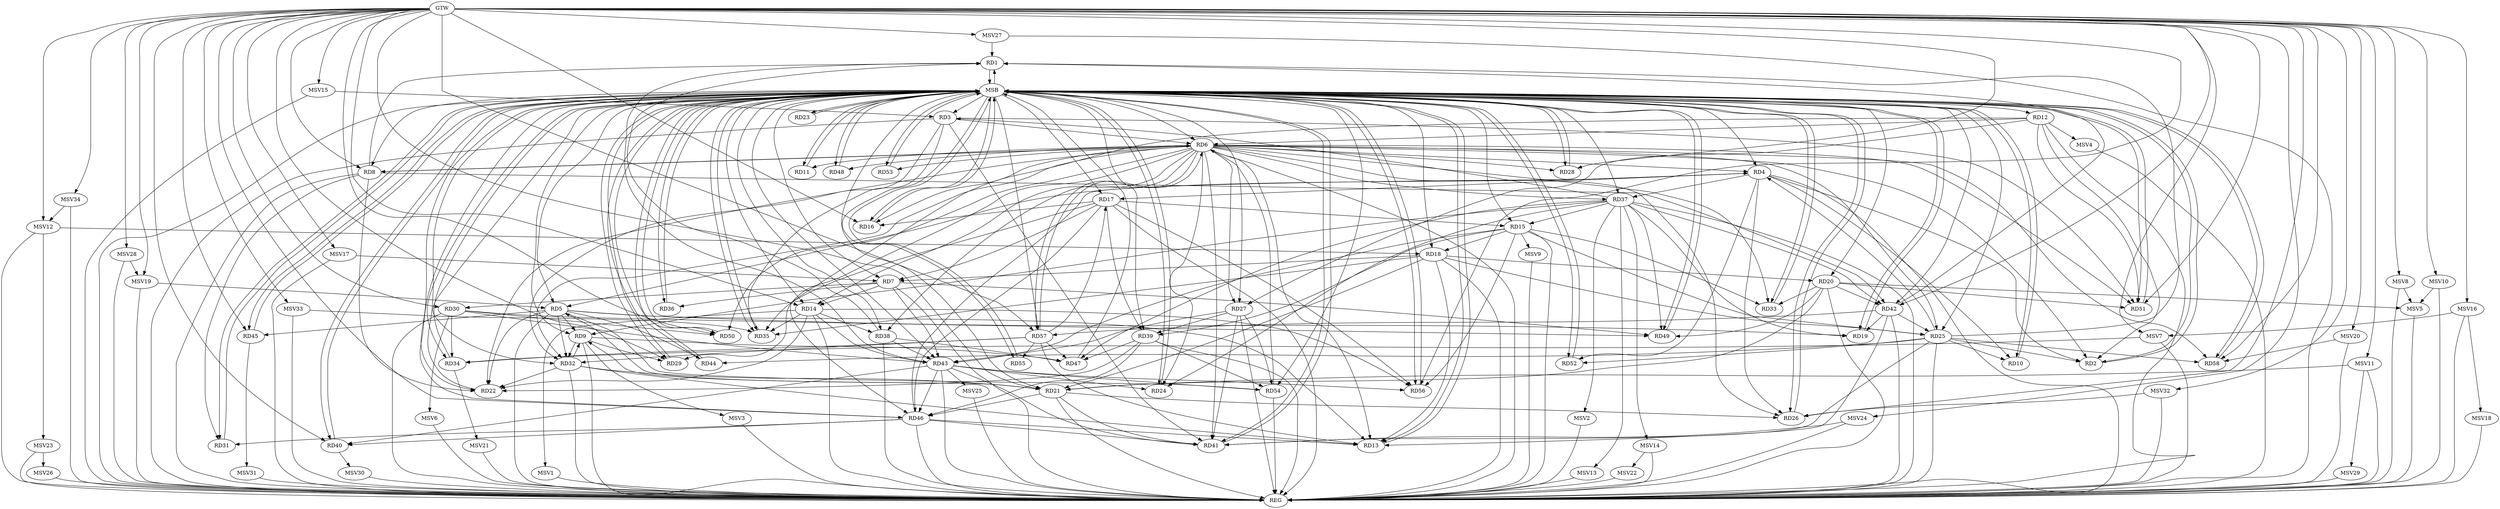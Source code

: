 strict digraph G {
  RD1 [ label="RD1" ];
  RD2 [ label="RD2" ];
  RD3 [ label="RD3" ];
  RD4 [ label="RD4" ];
  RD5 [ label="RD5" ];
  RD6 [ label="RD6" ];
  RD7 [ label="RD7" ];
  RD8 [ label="RD8" ];
  RD9 [ label="RD9" ];
  RD10 [ label="RD10" ];
  RD11 [ label="RD11" ];
  RD12 [ label="RD12" ];
  RD13 [ label="RD13" ];
  RD14 [ label="RD14" ];
  RD15 [ label="RD15" ];
  RD16 [ label="RD16" ];
  RD17 [ label="RD17" ];
  RD18 [ label="RD18" ];
  RD19 [ label="RD19" ];
  RD20 [ label="RD20" ];
  RD21 [ label="RD21" ];
  RD22 [ label="RD22" ];
  RD23 [ label="RD23" ];
  RD24 [ label="RD24" ];
  RD25 [ label="RD25" ];
  RD26 [ label="RD26" ];
  RD27 [ label="RD27" ];
  RD28 [ label="RD28" ];
  RD29 [ label="RD29" ];
  RD30 [ label="RD30" ];
  RD31 [ label="RD31" ];
  RD32 [ label="RD32" ];
  RD33 [ label="RD33" ];
  RD34 [ label="RD34" ];
  RD35 [ label="RD35" ];
  RD36 [ label="RD36" ];
  RD37 [ label="RD37" ];
  RD38 [ label="RD38" ];
  RD39 [ label="RD39" ];
  RD40 [ label="RD40" ];
  RD41 [ label="RD41" ];
  RD42 [ label="RD42" ];
  RD43 [ label="RD43" ];
  RD44 [ label="RD44" ];
  RD45 [ label="RD45" ];
  RD46 [ label="RD46" ];
  RD47 [ label="RD47" ];
  RD48 [ label="RD48" ];
  RD49 [ label="RD49" ];
  RD50 [ label="RD50" ];
  RD51 [ label="RD51" ];
  RD52 [ label="RD52" ];
  RD53 [ label="RD53" ];
  RD54 [ label="RD54" ];
  RD55 [ label="RD55" ];
  RD56 [ label="RD56" ];
  RD57 [ label="RD57" ];
  RD58 [ label="RD58" ];
  GTW [ label="GTW" ];
  REG [ label="REG" ];
  MSB [ label="MSB" ];
  MSV1 [ label="MSV1" ];
  MSV2 [ label="MSV2" ];
  MSV3 [ label="MSV3" ];
  MSV4 [ label="MSV4" ];
  MSV5 [ label="MSV5" ];
  MSV6 [ label="MSV6" ];
  MSV7 [ label="MSV7" ];
  MSV8 [ label="MSV8" ];
  MSV9 [ label="MSV9" ];
  MSV10 [ label="MSV10" ];
  MSV11 [ label="MSV11" ];
  MSV12 [ label="MSV12" ];
  MSV13 [ label="MSV13" ];
  MSV14 [ label="MSV14" ];
  MSV15 [ label="MSV15" ];
  MSV16 [ label="MSV16" ];
  MSV17 [ label="MSV17" ];
  MSV18 [ label="MSV18" ];
  MSV19 [ label="MSV19" ];
  MSV20 [ label="MSV20" ];
  MSV21 [ label="MSV21" ];
  MSV22 [ label="MSV22" ];
  MSV23 [ label="MSV23" ];
  MSV24 [ label="MSV24" ];
  MSV25 [ label="MSV25" ];
  MSV26 [ label="MSV26" ];
  MSV27 [ label="MSV27" ];
  MSV28 [ label="MSV28" ];
  MSV29 [ label="MSV29" ];
  MSV30 [ label="MSV30" ];
  MSV31 [ label="MSV31" ];
  MSV32 [ label="MSV32" ];
  MSV33 [ label="MSV33" ];
  MSV34 [ label="MSV34" ];
  RD8 -> RD1;
  RD25 -> RD1;
  RD38 -> RD1;
  RD42 -> RD1;
  RD43 -> RD1;
  RD4 -> RD2;
  RD12 -> RD2;
  RD25 -> RD2;
  RD3 -> RD6;
  RD3 -> RD32;
  RD3 -> RD35;
  RD37 -> RD3;
  RD3 -> RD41;
  RD3 -> RD51;
  RD4 -> RD5;
  RD6 -> RD4;
  RD4 -> RD10;
  RD4 -> RD17;
  RD25 -> RD4;
  RD4 -> RD26;
  RD4 -> RD37;
  RD46 -> RD4;
  RD4 -> RD52;
  RD5 -> RD9;
  RD5 -> RD13;
  RD5 -> RD19;
  RD21 -> RD5;
  RD5 -> RD22;
  RD5 -> RD32;
  RD5 -> RD44;
  RD5 -> RD45;
  RD5 -> RD54;
  RD8 -> RD6;
  RD12 -> RD6;
  RD6 -> RD13;
  RD6 -> RD24;
  RD6 -> RD25;
  RD6 -> RD26;
  RD6 -> RD32;
  RD6 -> RD38;
  RD6 -> RD41;
  RD6 -> RD50;
  RD6 -> RD51;
  RD54 -> RD6;
  RD57 -> RD6;
  RD7 -> RD14;
  RD17 -> RD7;
  RD18 -> RD7;
  RD7 -> RD30;
  RD7 -> RD36;
  RD7 -> RD43;
  RD7 -> RD49;
  RD8 -> RD22;
  RD8 -> RD31;
  RD8 -> RD42;
  RD21 -> RD9;
  RD9 -> RD29;
  RD9 -> RD32;
  RD32 -> RD9;
  RD37 -> RD9;
  RD9 -> RD47;
  RD25 -> RD10;
  RD12 -> RD27;
  RD12 -> RD46;
  RD12 -> RD51;
  RD18 -> RD13;
  RD32 -> RD13;
  RD42 -> RD13;
  RD46 -> RD13;
  RD57 -> RD13;
  RD14 -> RD22;
  RD14 -> RD35;
  RD14 -> RD38;
  RD14 -> RD43;
  RD14 -> RD56;
  RD17 -> RD15;
  RD15 -> RD18;
  RD15 -> RD25;
  RD15 -> RD33;
  RD37 -> RD15;
  RD15 -> RD39;
  RD15 -> RD43;
  RD15 -> RD56;
  RD17 -> RD16;
  RD17 -> RD35;
  RD17 -> RD39;
  RD17 -> RD46;
  RD17 -> RD56;
  RD57 -> RD17;
  RD18 -> RD20;
  RD18 -> RD21;
  RD18 -> RD25;
  RD18 -> RD35;
  RD37 -> RD19;
  RD42 -> RD19;
  RD20 -> RD21;
  RD20 -> RD33;
  RD20 -> RD42;
  RD20 -> RD49;
  RD20 -> RD51;
  RD21 -> RD26;
  RD32 -> RD21;
  RD21 -> RD41;
  RD21 -> RD46;
  RD32 -> RD22;
  RD39 -> RD22;
  RD37 -> RD24;
  RD43 -> RD24;
  RD25 -> RD41;
  RD42 -> RD25;
  RD25 -> RD44;
  RD25 -> RD52;
  RD25 -> RD58;
  RD27 -> RD39;
  RD27 -> RD41;
  RD27 -> RD43;
  RD27 -> RD54;
  RD30 -> RD34;
  RD30 -> RD43;
  RD30 -> RD49;
  RD30 -> RD50;
  RD46 -> RD31;
  RD57 -> RD32;
  RD57 -> RD34;
  RD37 -> RD42;
  RD37 -> RD47;
  RD37 -> RD49;
  RD38 -> RD43;
  RD38 -> RD47;
  RD39 -> RD46;
  RD39 -> RD47;
  RD39 -> RD54;
  RD43 -> RD40;
  RD46 -> RD40;
  RD43 -> RD41;
  RD46 -> RD41;
  RD42 -> RD57;
  RD43 -> RD46;
  RD43 -> RD54;
  RD43 -> RD56;
  RD57 -> RD47;
  RD57 -> RD55;
  GTW -> RD46;
  GTW -> RD21;
  GTW -> RD42;
  GTW -> RD28;
  GTW -> RD40;
  GTW -> RD14;
  GTW -> RD57;
  GTW -> RD30;
  GTW -> RD58;
  GTW -> RD8;
  GTW -> RD29;
  GTW -> RD56;
  GTW -> RD51;
  GTW -> RD45;
  GTW -> RD16;
  GTW -> RD50;
  GTW -> RD26;
  RD3 -> REG;
  RD4 -> REG;
  RD5 -> REG;
  RD6 -> REG;
  RD7 -> REG;
  RD8 -> REG;
  RD9 -> REG;
  RD12 -> REG;
  RD14 -> REG;
  RD15 -> REG;
  RD17 -> REG;
  RD18 -> REG;
  RD20 -> REG;
  RD21 -> REG;
  RD25 -> REG;
  RD27 -> REG;
  RD30 -> REG;
  RD32 -> REG;
  RD37 -> REG;
  RD38 -> REG;
  RD39 -> REG;
  RD42 -> REG;
  RD43 -> REG;
  RD46 -> REG;
  RD54 -> REG;
  RD1 -> MSB;
  MSB -> RD21;
  MSB -> RD38;
  MSB -> RD44;
  MSB -> REG;
  RD2 -> MSB;
  MSB -> RD4;
  MSB -> RD6;
  MSB -> RD13;
  MSB -> RD15;
  MSB -> RD23;
  MSB -> RD25;
  MSB -> RD28;
  MSB -> RD31;
  MSB -> RD36;
  MSB -> RD39;
  MSB -> RD49;
  MSB -> RD56;
  RD10 -> MSB;
  MSB -> RD1;
  MSB -> RD27;
  MSB -> RD40;
  MSB -> RD57;
  RD11 -> MSB;
  MSB -> RD8;
  MSB -> RD45;
  MSB -> RD46;
  RD13 -> MSB;
  MSB -> RD18;
  MSB -> RD48;
  MSB -> RD55;
  RD16 -> MSB;
  MSB -> RD19;
  MSB -> RD29;
  MSB -> RD51;
  RD19 -> MSB;
  MSB -> RD3;
  MSB -> RD22;
  MSB -> RD26;
  RD22 -> MSB;
  RD23 -> MSB;
  MSB -> RD41;
  RD24 -> MSB;
  MSB -> RD7;
  MSB -> RD17;
  MSB -> RD54;
  RD26 -> MSB;
  MSB -> RD10;
  MSB -> RD16;
  MSB -> RD43;
  MSB -> RD53;
  RD28 -> MSB;
  MSB -> RD5;
  MSB -> RD9;
  MSB -> RD20;
  MSB -> RD24;
  MSB -> RD32;
  RD29 -> MSB;
  MSB -> RD33;
  MSB -> RD37;
  MSB -> RD58;
  RD31 -> MSB;
  RD33 -> MSB;
  MSB -> RD50;
  RD34 -> MSB;
  RD35 -> MSB;
  RD36 -> MSB;
  MSB -> RD14;
  RD40 -> MSB;
  RD41 -> MSB;
  MSB -> RD12;
  RD44 -> MSB;
  MSB -> RD11;
  RD45 -> MSB;
  RD47 -> MSB;
  MSB -> RD34;
  MSB -> RD35;
  RD48 -> MSB;
  RD49 -> MSB;
  RD50 -> MSB;
  RD51 -> MSB;
  RD52 -> MSB;
  RD53 -> MSB;
  MSB -> RD42;
  RD55 -> MSB;
  MSB -> RD52;
  RD56 -> MSB;
  RD58 -> MSB;
  MSB -> RD2;
  RD6 -> RD37;
  RD6 -> RD33;
  RD6 -> RD11;
  RD6 -> RD14;
  RD6 -> RD53;
  RD6 -> RD58;
  RD6 -> RD29;
  RD6 -> RD8;
  RD6 -> RD16;
  RD6 -> RD28;
  RD6 -> RD48;
  RD6 -> RD22;
  RD6 -> RD2;
  RD6 -> RD27;
  RD6 -> RD57;
  RD14 -> MSV1;
  MSV1 -> REG;
  RD37 -> MSV2;
  MSV2 -> REG;
  RD9 -> MSV3;
  MSV3 -> REG;
  RD12 -> MSV4;
  MSV4 -> REG;
  RD20 -> MSV5;
  MSV5 -> REG;
  RD30 -> MSV6;
  MSV6 -> REG;
  MSV7 -> RD34;
  GTW -> MSV7;
  MSV7 -> REG;
  MSV8 -> MSV5;
  GTW -> MSV8;
  MSV8 -> REG;
  RD15 -> MSV9;
  MSV9 -> REG;
  MSV10 -> MSV5;
  GTW -> MSV10;
  MSV10 -> REG;
  MSV11 -> RD21;
  GTW -> MSV11;
  MSV11 -> REG;
  MSV12 -> RD18;
  GTW -> MSV12;
  MSV12 -> REG;
  RD37 -> MSV13;
  MSV13 -> REG;
  RD37 -> MSV14;
  MSV14 -> REG;
  MSV15 -> RD3;
  GTW -> MSV15;
  MSV15 -> REG;
  MSV16 -> MSV7;
  GTW -> MSV16;
  MSV16 -> REG;
  MSV17 -> RD7;
  GTW -> MSV17;
  MSV17 -> REG;
  MSV16 -> MSV18;
  MSV18 -> REG;
  MSV19 -> RD5;
  GTW -> MSV19;
  MSV19 -> REG;
  MSV20 -> RD58;
  GTW -> MSV20;
  MSV20 -> REG;
  RD34 -> MSV21;
  MSV21 -> REG;
  MSV14 -> MSV22;
  MSV22 -> REG;
  MSV12 -> MSV23;
  MSV23 -> REG;
  MSV24 -> RD41;
  GTW -> MSV24;
  MSV24 -> REG;
  RD43 -> MSV25;
  MSV25 -> REG;
  MSV23 -> MSV26;
  MSV26 -> REG;
  MSV27 -> RD1;
  GTW -> MSV27;
  MSV27 -> REG;
  MSV28 -> MSV19;
  GTW -> MSV28;
  MSV28 -> REG;
  MSV11 -> MSV29;
  MSV29 -> REG;
  RD40 -> MSV30;
  MSV30 -> REG;
  RD45 -> MSV31;
  MSV31 -> REG;
  MSV32 -> RD26;
  GTW -> MSV32;
  MSV32 -> REG;
  MSV33 -> RD35;
  GTW -> MSV33;
  MSV33 -> REG;
  MSV34 -> MSV12;
  GTW -> MSV34;
  MSV34 -> REG;
}
